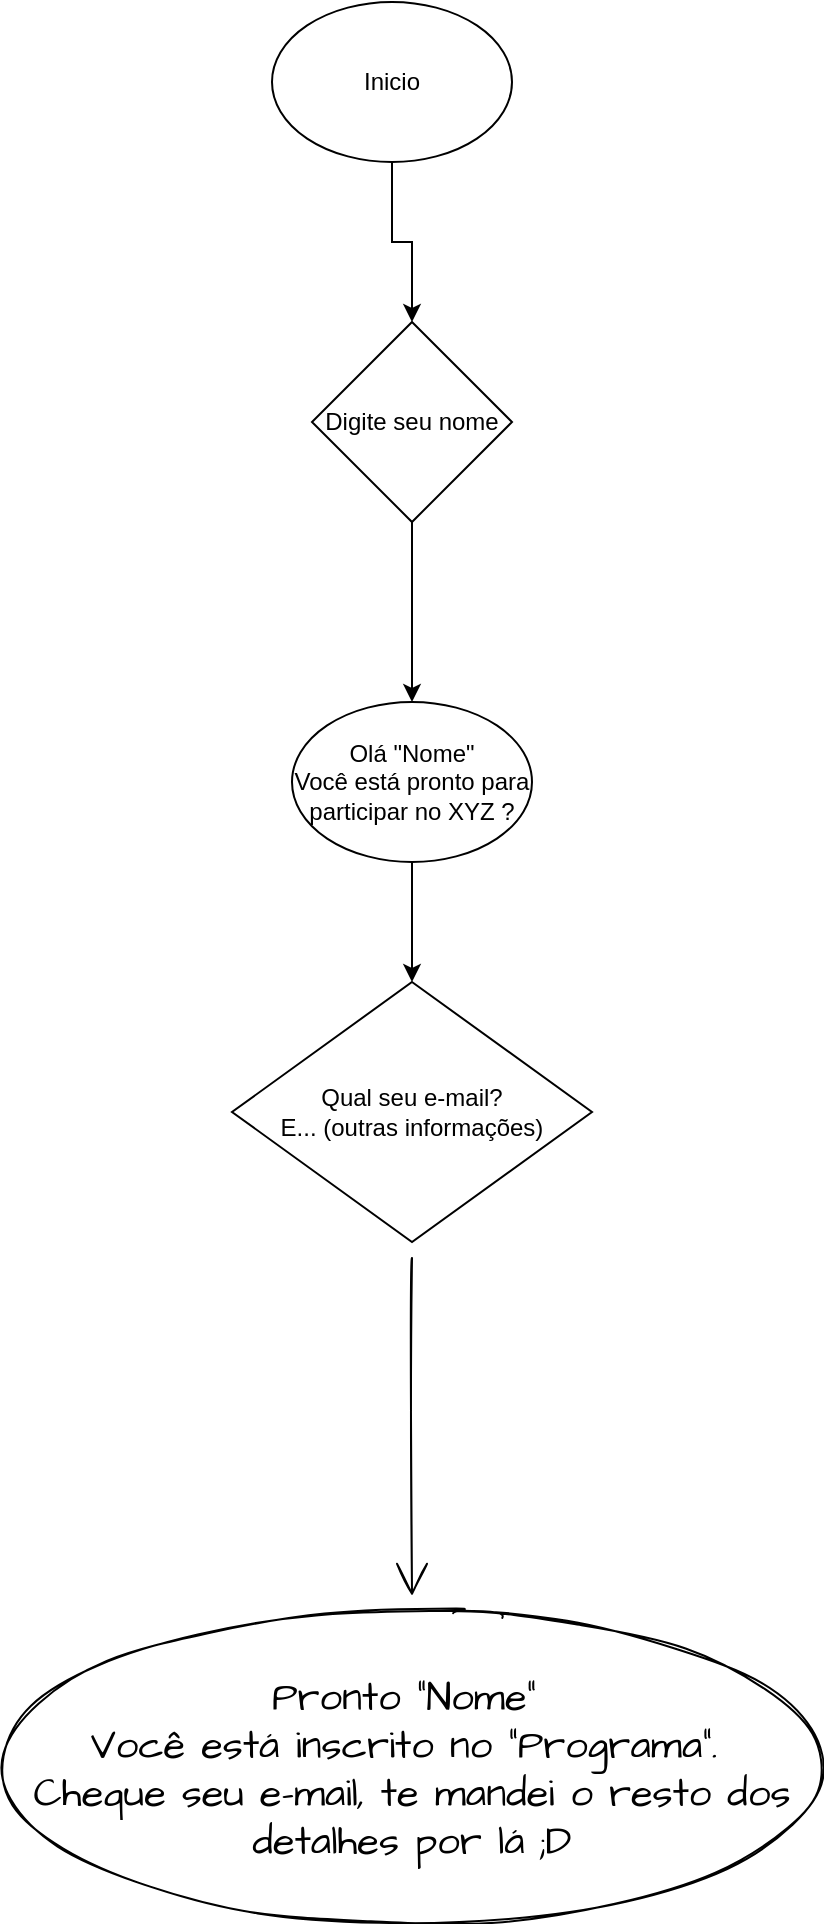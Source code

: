 <mxfile version="16.1.2" type="github">
  <diagram id="jfXipzFXKTmEHidH76ic" name="Page-1">
    <mxGraphModel dx="782" dy="436" grid="1" gridSize="10" guides="1" tooltips="1" connect="1" arrows="1" fold="1" page="1" pageScale="1" pageWidth="850" pageHeight="1100" math="0" shadow="0">
      <root>
        <mxCell id="0" />
        <mxCell id="1" parent="0" />
        <mxCell id="synqGXO_r-eGokFJ__kn-4" value="" style="edgeStyle=orthogonalEdgeStyle;rounded=0;orthogonalLoop=1;jettySize=auto;html=1;" parent="1" source="synqGXO_r-eGokFJ__kn-1" target="synqGXO_r-eGokFJ__kn-3" edge="1">
          <mxGeometry relative="1" as="geometry" />
        </mxCell>
        <mxCell id="synqGXO_r-eGokFJ__kn-1" value="Inicio" style="ellipse;whiteSpace=wrap;html=1;" parent="1" vertex="1">
          <mxGeometry x="240" y="100" width="120" height="80" as="geometry" />
        </mxCell>
        <mxCell id="synqGXO_r-eGokFJ__kn-7" value="" style="edgeStyle=orthogonalEdgeStyle;rounded=0;orthogonalLoop=1;jettySize=auto;html=1;" parent="1" source="synqGXO_r-eGokFJ__kn-3" edge="1">
          <mxGeometry relative="1" as="geometry">
            <mxPoint x="310" y="450" as="targetPoint" />
          </mxGeometry>
        </mxCell>
        <mxCell id="synqGXO_r-eGokFJ__kn-3" value="Digite seu nome" style="rhombus;whiteSpace=wrap;html=1;" parent="1" vertex="1">
          <mxGeometry x="260" y="260" width="100" height="100" as="geometry" />
        </mxCell>
        <mxCell id="synqGXO_r-eGokFJ__kn-9" style="edgeStyle=orthogonalEdgeStyle;rounded=0;orthogonalLoop=1;jettySize=auto;html=1;" parent="1" source="synqGXO_r-eGokFJ__kn-8" edge="1">
          <mxGeometry relative="1" as="geometry">
            <mxPoint x="310" y="590" as="targetPoint" />
            <Array as="points">
              <mxPoint x="310" y="550" />
              <mxPoint x="310" y="550" />
            </Array>
          </mxGeometry>
        </mxCell>
        <mxCell id="synqGXO_r-eGokFJ__kn-8" value="Olá &quot;Nome&quot;&lt;br&gt;Você está pronto para participar no XYZ ?" style="ellipse;whiteSpace=wrap;html=1;" parent="1" vertex="1">
          <mxGeometry x="250" y="450" width="120" height="80" as="geometry" />
        </mxCell>
        <mxCell id="NO_pcf_i0dMm0xvOCbQP-14" value="" style="edgeStyle=none;curved=1;rounded=0;sketch=1;hachureGap=4;orthogonalLoop=1;jettySize=auto;html=1;fontFamily=Architects Daughter;fontSource=https%3A%2F%2Ffonts.googleapis.com%2Fcss%3Ffamily%3DArchitects%2BDaughter;fontSize=16;endArrow=open;startSize=14;endSize=14;sourcePerimeterSpacing=8;targetPerimeterSpacing=8;" parent="1" source="synqGXO_r-eGokFJ__kn-10" target="NO_pcf_i0dMm0xvOCbQP-13" edge="1">
          <mxGeometry relative="1" as="geometry" />
        </mxCell>
        <mxCell id="synqGXO_r-eGokFJ__kn-10" value="Qual seu e-mail?&lt;br&gt;E... (outras informações)" style="rhombus;whiteSpace=wrap;html=1;" parent="1" vertex="1">
          <mxGeometry x="220" y="590" width="180" height="130" as="geometry" />
        </mxCell>
        <mxCell id="NO_pcf_i0dMm0xvOCbQP-13" value="Pronto &quot;Nome&quot;&amp;nbsp;&lt;br&gt;Você está inscrito no &quot;Programa&quot;.&amp;nbsp;&lt;br&gt;Cheque seu e-mail, te mandei o resto dos detalhes por lá ;D" style="ellipse;whiteSpace=wrap;html=1;sketch=1;hachureGap=4;fontFamily=Architects Daughter;fontSource=https%3A%2F%2Ffonts.googleapis.com%2Fcss%3Ffamily%3DArchitects%2BDaughter;fontSize=20;" parent="1" vertex="1">
          <mxGeometry x="105" y="905" width="410" height="155" as="geometry" />
        </mxCell>
      </root>
    </mxGraphModel>
  </diagram>
</mxfile>
